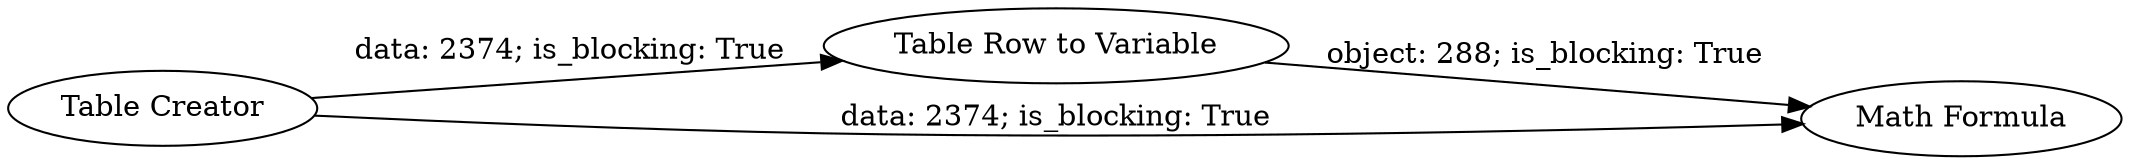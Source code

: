 digraph {
	"7841137725731584152_3" [label="Table Row to Variable"]
	"7841137725731584152_2" [label="Math Formula"]
	"7841137725731584152_1" [label="Table Creator"]
	"7841137725731584152_3" -> "7841137725731584152_2" [label="object: 288; is_blocking: True"]
	"7841137725731584152_1" -> "7841137725731584152_3" [label="data: 2374; is_blocking: True"]
	"7841137725731584152_1" -> "7841137725731584152_2" [label="data: 2374; is_blocking: True"]
	rankdir=LR
}
